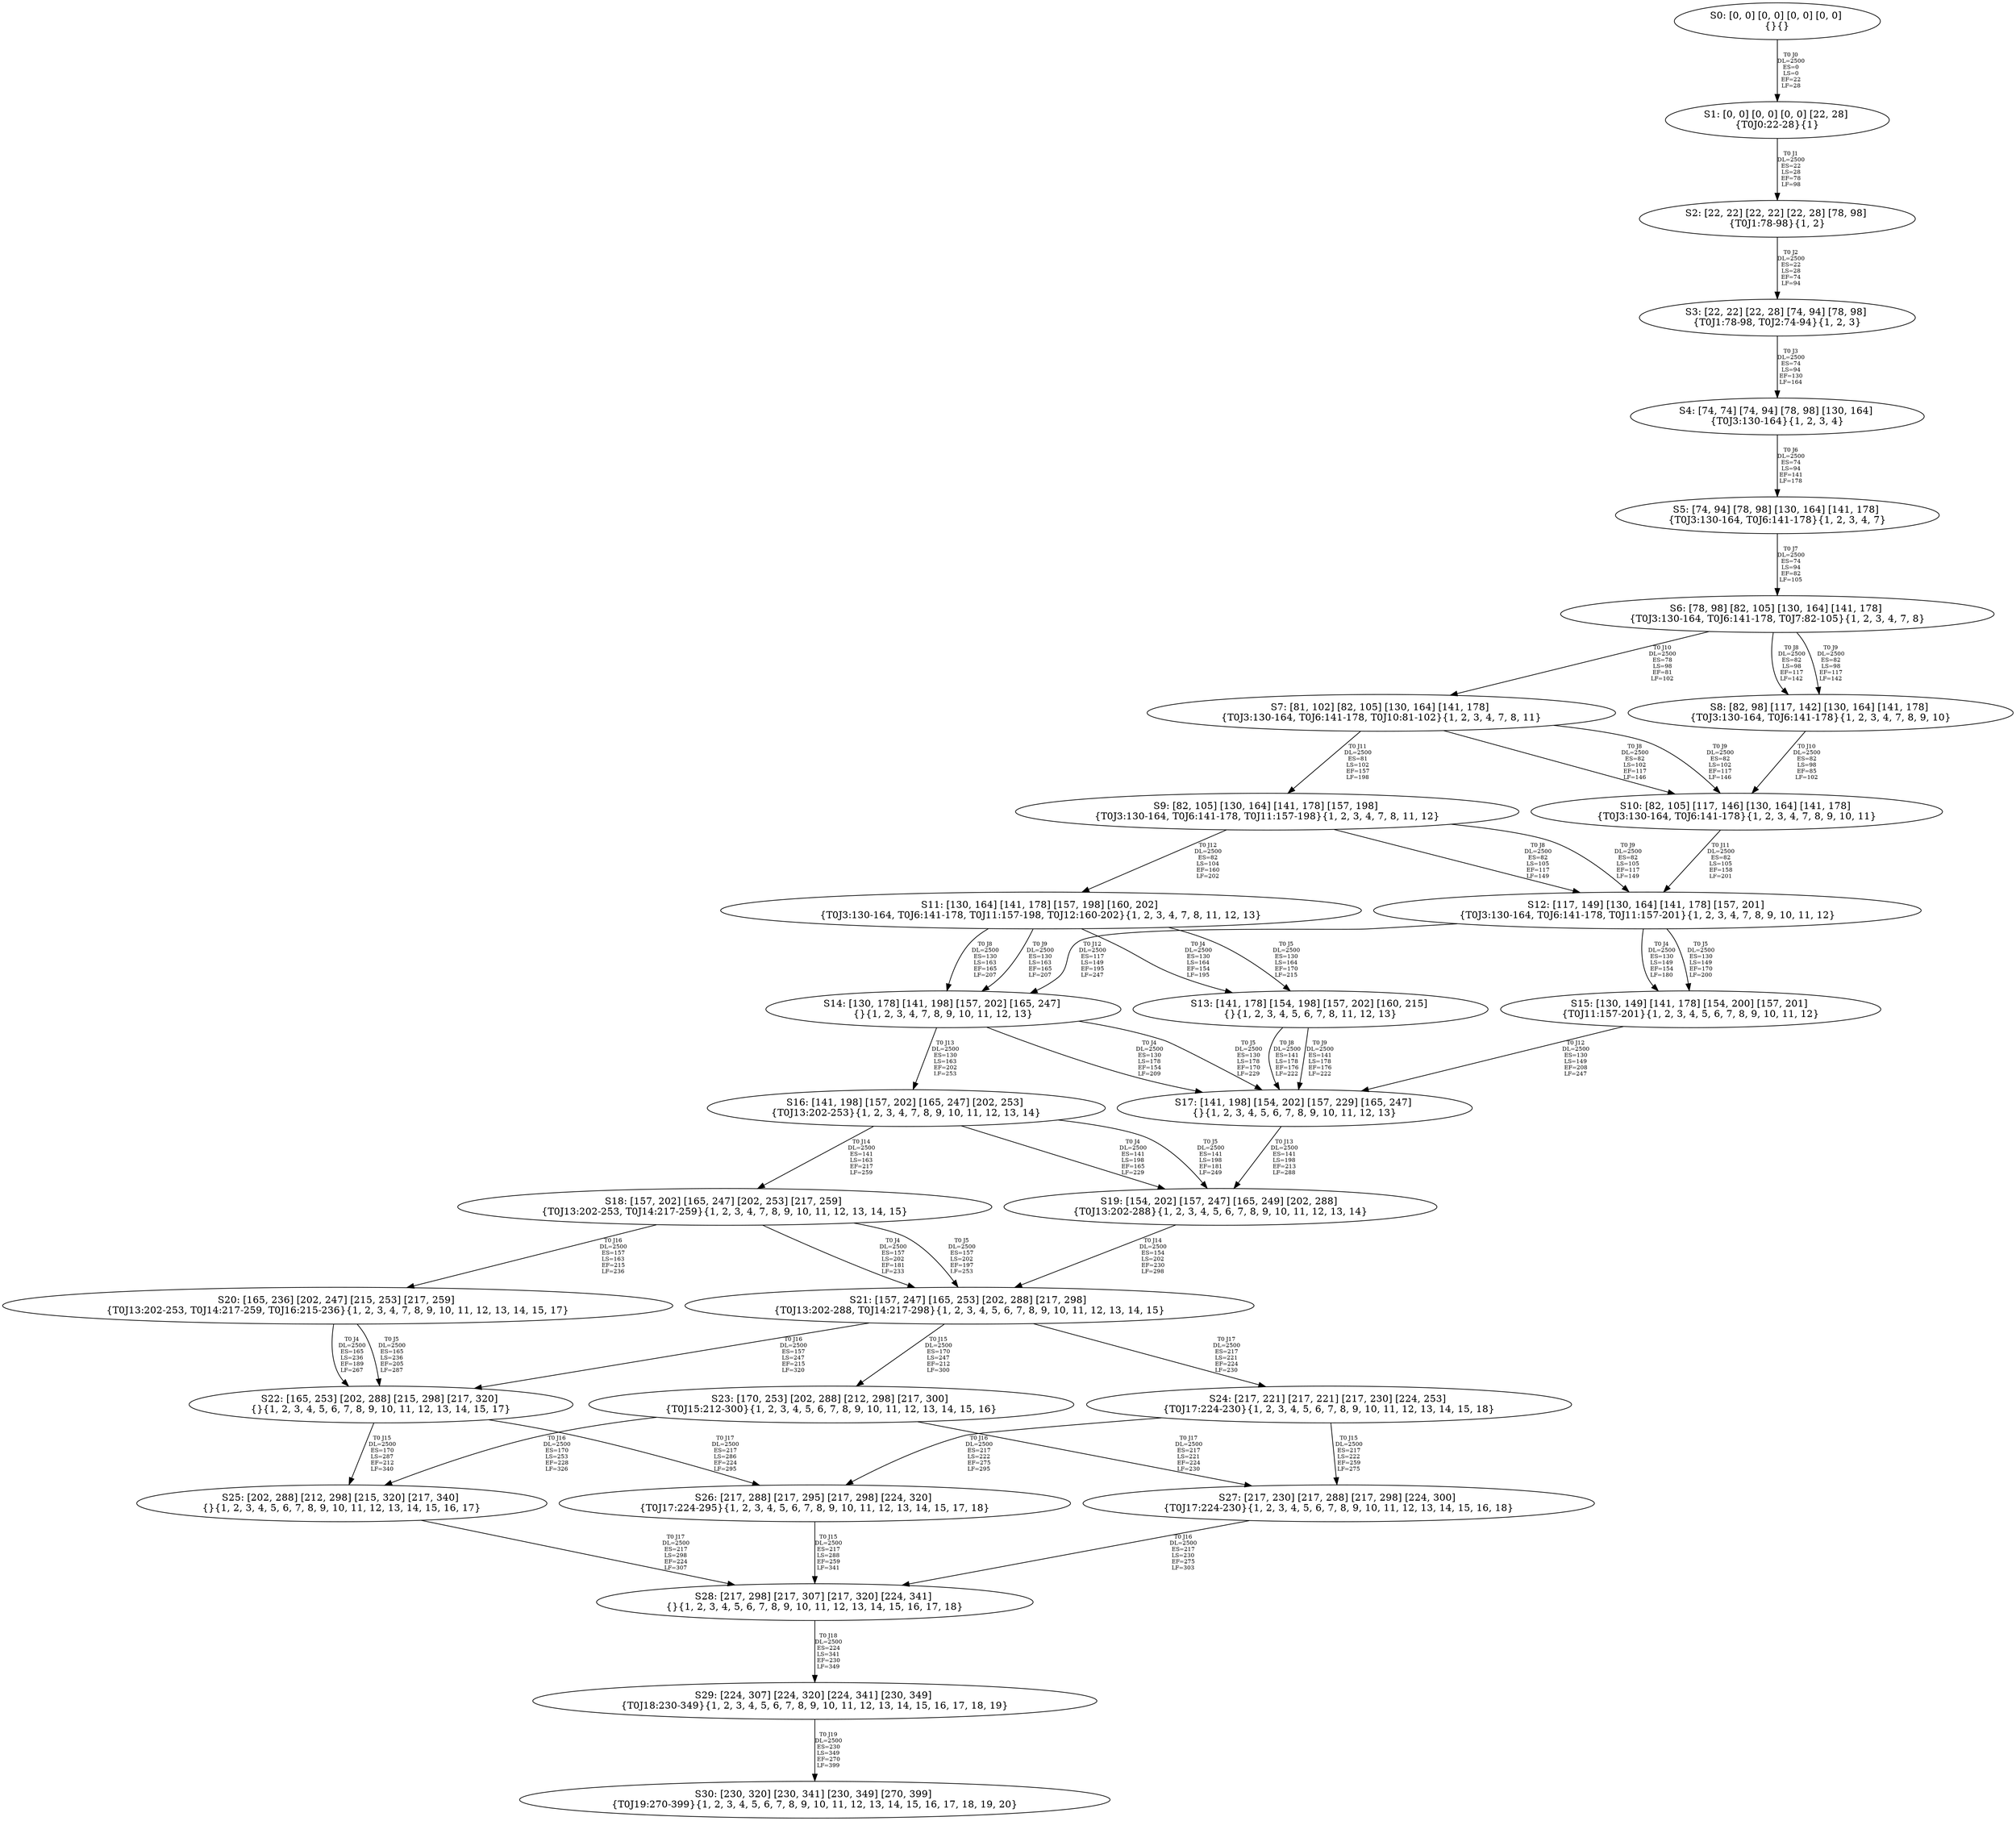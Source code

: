 digraph {
	S0[label="S0: [0, 0] [0, 0] [0, 0] [0, 0] \n{}{}"];
	S1[label="S1: [0, 0] [0, 0] [0, 0] [22, 28] \n{T0J0:22-28}{1}"];
	S2[label="S2: [22, 22] [22, 22] [22, 28] [78, 98] \n{T0J1:78-98}{1, 2}"];
	S3[label="S3: [22, 22] [22, 28] [74, 94] [78, 98] \n{T0J1:78-98, T0J2:74-94}{1, 2, 3}"];
	S4[label="S4: [74, 74] [74, 94] [78, 98] [130, 164] \n{T0J3:130-164}{1, 2, 3, 4}"];
	S5[label="S5: [74, 94] [78, 98] [130, 164] [141, 178] \n{T0J3:130-164, T0J6:141-178}{1, 2, 3, 4, 7}"];
	S6[label="S6: [78, 98] [82, 105] [130, 164] [141, 178] \n{T0J3:130-164, T0J6:141-178, T0J7:82-105}{1, 2, 3, 4, 7, 8}"];
	S7[label="S7: [81, 102] [82, 105] [130, 164] [141, 178] \n{T0J3:130-164, T0J6:141-178, T0J10:81-102}{1, 2, 3, 4, 7, 8, 11}"];
	S8[label="S8: [82, 98] [117, 142] [130, 164] [141, 178] \n{T0J3:130-164, T0J6:141-178}{1, 2, 3, 4, 7, 8, 9, 10}"];
	S9[label="S9: [82, 105] [130, 164] [141, 178] [157, 198] \n{T0J3:130-164, T0J6:141-178, T0J11:157-198}{1, 2, 3, 4, 7, 8, 11, 12}"];
	S10[label="S10: [82, 105] [117, 146] [130, 164] [141, 178] \n{T0J3:130-164, T0J6:141-178}{1, 2, 3, 4, 7, 8, 9, 10, 11}"];
	S11[label="S11: [130, 164] [141, 178] [157, 198] [160, 202] \n{T0J3:130-164, T0J6:141-178, T0J11:157-198, T0J12:160-202}{1, 2, 3, 4, 7, 8, 11, 12, 13}"];
	S12[label="S12: [117, 149] [130, 164] [141, 178] [157, 201] \n{T0J3:130-164, T0J6:141-178, T0J11:157-201}{1, 2, 3, 4, 7, 8, 9, 10, 11, 12}"];
	S13[label="S13: [141, 178] [154, 198] [157, 202] [160, 215] \n{}{1, 2, 3, 4, 5, 6, 7, 8, 11, 12, 13}"];
	S14[label="S14: [130, 178] [141, 198] [157, 202] [165, 247] \n{}{1, 2, 3, 4, 7, 8, 9, 10, 11, 12, 13}"];
	S15[label="S15: [130, 149] [141, 178] [154, 200] [157, 201] \n{T0J11:157-201}{1, 2, 3, 4, 5, 6, 7, 8, 9, 10, 11, 12}"];
	S16[label="S16: [141, 198] [157, 202] [165, 247] [202, 253] \n{T0J13:202-253}{1, 2, 3, 4, 7, 8, 9, 10, 11, 12, 13, 14}"];
	S17[label="S17: [141, 198] [154, 202] [157, 229] [165, 247] \n{}{1, 2, 3, 4, 5, 6, 7, 8, 9, 10, 11, 12, 13}"];
	S18[label="S18: [157, 202] [165, 247] [202, 253] [217, 259] \n{T0J13:202-253, T0J14:217-259}{1, 2, 3, 4, 7, 8, 9, 10, 11, 12, 13, 14, 15}"];
	S19[label="S19: [154, 202] [157, 247] [165, 249] [202, 288] \n{T0J13:202-288}{1, 2, 3, 4, 5, 6, 7, 8, 9, 10, 11, 12, 13, 14}"];
	S20[label="S20: [165, 236] [202, 247] [215, 253] [217, 259] \n{T0J13:202-253, T0J14:217-259, T0J16:215-236}{1, 2, 3, 4, 7, 8, 9, 10, 11, 12, 13, 14, 15, 17}"];
	S21[label="S21: [157, 247] [165, 253] [202, 288] [217, 298] \n{T0J13:202-288, T0J14:217-298}{1, 2, 3, 4, 5, 6, 7, 8, 9, 10, 11, 12, 13, 14, 15}"];
	S22[label="S22: [165, 253] [202, 288] [215, 298] [217, 320] \n{}{1, 2, 3, 4, 5, 6, 7, 8, 9, 10, 11, 12, 13, 14, 15, 17}"];
	S23[label="S23: [170, 253] [202, 288] [212, 298] [217, 300] \n{T0J15:212-300}{1, 2, 3, 4, 5, 6, 7, 8, 9, 10, 11, 12, 13, 14, 15, 16}"];
	S24[label="S24: [217, 221] [217, 221] [217, 230] [224, 253] \n{T0J17:224-230}{1, 2, 3, 4, 5, 6, 7, 8, 9, 10, 11, 12, 13, 14, 15, 18}"];
	S25[label="S25: [202, 288] [212, 298] [215, 320] [217, 340] \n{}{1, 2, 3, 4, 5, 6, 7, 8, 9, 10, 11, 12, 13, 14, 15, 16, 17}"];
	S26[label="S26: [217, 288] [217, 295] [217, 298] [224, 320] \n{T0J17:224-295}{1, 2, 3, 4, 5, 6, 7, 8, 9, 10, 11, 12, 13, 14, 15, 17, 18}"];
	S27[label="S27: [217, 230] [217, 288] [217, 298] [224, 300] \n{T0J17:224-230}{1, 2, 3, 4, 5, 6, 7, 8, 9, 10, 11, 12, 13, 14, 15, 16, 18}"];
	S28[label="S28: [217, 298] [217, 307] [217, 320] [224, 341] \n{}{1, 2, 3, 4, 5, 6, 7, 8, 9, 10, 11, 12, 13, 14, 15, 16, 17, 18}"];
	S29[label="S29: [224, 307] [224, 320] [224, 341] [230, 349] \n{T0J18:230-349}{1, 2, 3, 4, 5, 6, 7, 8, 9, 10, 11, 12, 13, 14, 15, 16, 17, 18, 19}"];
	S30[label="S30: [230, 320] [230, 341] [230, 349] [270, 399] \n{T0J19:270-399}{1, 2, 3, 4, 5, 6, 7, 8, 9, 10, 11, 12, 13, 14, 15, 16, 17, 18, 19, 20}"];
	S0 -> S1[label="T0 J0\nDL=2500\nES=0\nLS=0\nEF=22\nLF=28",fontsize=8];
	S1 -> S2[label="T0 J1\nDL=2500\nES=22\nLS=28\nEF=78\nLF=98",fontsize=8];
	S2 -> S3[label="T0 J2\nDL=2500\nES=22\nLS=28\nEF=74\nLF=94",fontsize=8];
	S3 -> S4[label="T0 J3\nDL=2500\nES=74\nLS=94\nEF=130\nLF=164",fontsize=8];
	S4 -> S5[label="T0 J6\nDL=2500\nES=74\nLS=94\nEF=141\nLF=178",fontsize=8];
	S5 -> S6[label="T0 J7\nDL=2500\nES=74\nLS=94\nEF=82\nLF=105",fontsize=8];
	S6 -> S8[label="T0 J8\nDL=2500\nES=82\nLS=98\nEF=117\nLF=142",fontsize=8];
	S6 -> S8[label="T0 J9\nDL=2500\nES=82\nLS=98\nEF=117\nLF=142",fontsize=8];
	S6 -> S7[label="T0 J10\nDL=2500\nES=78\nLS=98\nEF=81\nLF=102",fontsize=8];
	S7 -> S10[label="T0 J8\nDL=2500\nES=82\nLS=102\nEF=117\nLF=146",fontsize=8];
	S7 -> S10[label="T0 J9\nDL=2500\nES=82\nLS=102\nEF=117\nLF=146",fontsize=8];
	S7 -> S9[label="T0 J11\nDL=2500\nES=81\nLS=102\nEF=157\nLF=198",fontsize=8];
	S8 -> S10[label="T0 J10\nDL=2500\nES=82\nLS=98\nEF=85\nLF=102",fontsize=8];
	S9 -> S12[label="T0 J8\nDL=2500\nES=82\nLS=105\nEF=117\nLF=149",fontsize=8];
	S9 -> S12[label="T0 J9\nDL=2500\nES=82\nLS=105\nEF=117\nLF=149",fontsize=8];
	S9 -> S11[label="T0 J12\nDL=2500\nES=82\nLS=104\nEF=160\nLF=202",fontsize=8];
	S10 -> S12[label="T0 J11\nDL=2500\nES=82\nLS=105\nEF=158\nLF=201",fontsize=8];
	S11 -> S13[label="T0 J4\nDL=2500\nES=130\nLS=164\nEF=154\nLF=195",fontsize=8];
	S11 -> S13[label="T0 J5\nDL=2500\nES=130\nLS=164\nEF=170\nLF=215",fontsize=8];
	S11 -> S14[label="T0 J8\nDL=2500\nES=130\nLS=163\nEF=165\nLF=207",fontsize=8];
	S11 -> S14[label="T0 J9\nDL=2500\nES=130\nLS=163\nEF=165\nLF=207",fontsize=8];
	S12 -> S15[label="T0 J4\nDL=2500\nES=130\nLS=149\nEF=154\nLF=180",fontsize=8];
	S12 -> S15[label="T0 J5\nDL=2500\nES=130\nLS=149\nEF=170\nLF=200",fontsize=8];
	S12 -> S14[label="T0 J12\nDL=2500\nES=117\nLS=149\nEF=195\nLF=247",fontsize=8];
	S13 -> S17[label="T0 J8\nDL=2500\nES=141\nLS=178\nEF=176\nLF=222",fontsize=8];
	S13 -> S17[label="T0 J9\nDL=2500\nES=141\nLS=178\nEF=176\nLF=222",fontsize=8];
	S14 -> S17[label="T0 J4\nDL=2500\nES=130\nLS=178\nEF=154\nLF=209",fontsize=8];
	S14 -> S17[label="T0 J5\nDL=2500\nES=130\nLS=178\nEF=170\nLF=229",fontsize=8];
	S14 -> S16[label="T0 J13\nDL=2500\nES=130\nLS=163\nEF=202\nLF=253",fontsize=8];
	S15 -> S17[label="T0 J12\nDL=2500\nES=130\nLS=149\nEF=208\nLF=247",fontsize=8];
	S16 -> S19[label="T0 J4\nDL=2500\nES=141\nLS=198\nEF=165\nLF=229",fontsize=8];
	S16 -> S19[label="T0 J5\nDL=2500\nES=141\nLS=198\nEF=181\nLF=249",fontsize=8];
	S16 -> S18[label="T0 J14\nDL=2500\nES=141\nLS=163\nEF=217\nLF=259",fontsize=8];
	S17 -> S19[label="T0 J13\nDL=2500\nES=141\nLS=198\nEF=213\nLF=288",fontsize=8];
	S18 -> S21[label="T0 J4\nDL=2500\nES=157\nLS=202\nEF=181\nLF=233",fontsize=8];
	S18 -> S21[label="T0 J5\nDL=2500\nES=157\nLS=202\nEF=197\nLF=253",fontsize=8];
	S18 -> S20[label="T0 J16\nDL=2500\nES=157\nLS=163\nEF=215\nLF=236",fontsize=8];
	S19 -> S21[label="T0 J14\nDL=2500\nES=154\nLS=202\nEF=230\nLF=298",fontsize=8];
	S20 -> S22[label="T0 J4\nDL=2500\nES=165\nLS=236\nEF=189\nLF=267",fontsize=8];
	S20 -> S22[label="T0 J5\nDL=2500\nES=165\nLS=236\nEF=205\nLF=287",fontsize=8];
	S21 -> S23[label="T0 J15\nDL=2500\nES=170\nLS=247\nEF=212\nLF=300",fontsize=8];
	S21 -> S22[label="T0 J16\nDL=2500\nES=157\nLS=247\nEF=215\nLF=320",fontsize=8];
	S21 -> S24[label="T0 J17\nDL=2500\nES=217\nLS=221\nEF=224\nLF=230",fontsize=8];
	S22 -> S25[label="T0 J15\nDL=2500\nES=170\nLS=287\nEF=212\nLF=340",fontsize=8];
	S22 -> S26[label="T0 J17\nDL=2500\nES=217\nLS=286\nEF=224\nLF=295",fontsize=8];
	S23 -> S25[label="T0 J16\nDL=2500\nES=170\nLS=253\nEF=228\nLF=326",fontsize=8];
	S23 -> S27[label="T0 J17\nDL=2500\nES=217\nLS=221\nEF=224\nLF=230",fontsize=8];
	S24 -> S27[label="T0 J15\nDL=2500\nES=217\nLS=222\nEF=259\nLF=275",fontsize=8];
	S24 -> S26[label="T0 J16\nDL=2500\nES=217\nLS=222\nEF=275\nLF=295",fontsize=8];
	S25 -> S28[label="T0 J17\nDL=2500\nES=217\nLS=298\nEF=224\nLF=307",fontsize=8];
	S26 -> S28[label="T0 J15\nDL=2500\nES=217\nLS=288\nEF=259\nLF=341",fontsize=8];
	S27 -> S28[label="T0 J16\nDL=2500\nES=217\nLS=230\nEF=275\nLF=303",fontsize=8];
	S28 -> S29[label="T0 J18\nDL=2500\nES=224\nLS=341\nEF=230\nLF=349",fontsize=8];
	S29 -> S30[label="T0 J19\nDL=2500\nES=230\nLS=349\nEF=270\nLF=399",fontsize=8];
}
